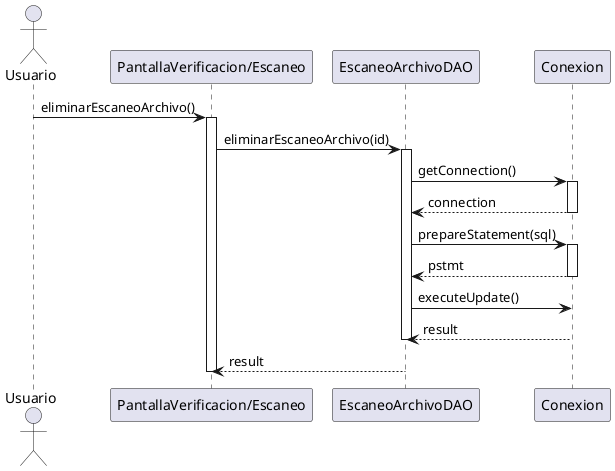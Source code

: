 @startuml 

actor Usuario
participant "PantallaVerificacion/Escaneo" as GUI
participant "EscaneoArchivoDAO" as DAO
participant "Conexion" as DB 

Usuario -> GUI : eliminarEscaneoArchivo()
activate GUI

GUI -> DAO : eliminarEscaneoArchivo(id)
activate DAO

DAO -> DB : getConnection()
activate DB
DB --> DAO : connection
deactivate DB

DAO -> DB : prepareStatement(sql)
activate DB
DB --> DAO : pstmt
deactivate DB

DAO -> DB : executeUpdate()
DB --> DAO : result
deactivate DAO

DAO --> GUI : result
deactivate GUI

@enduml

